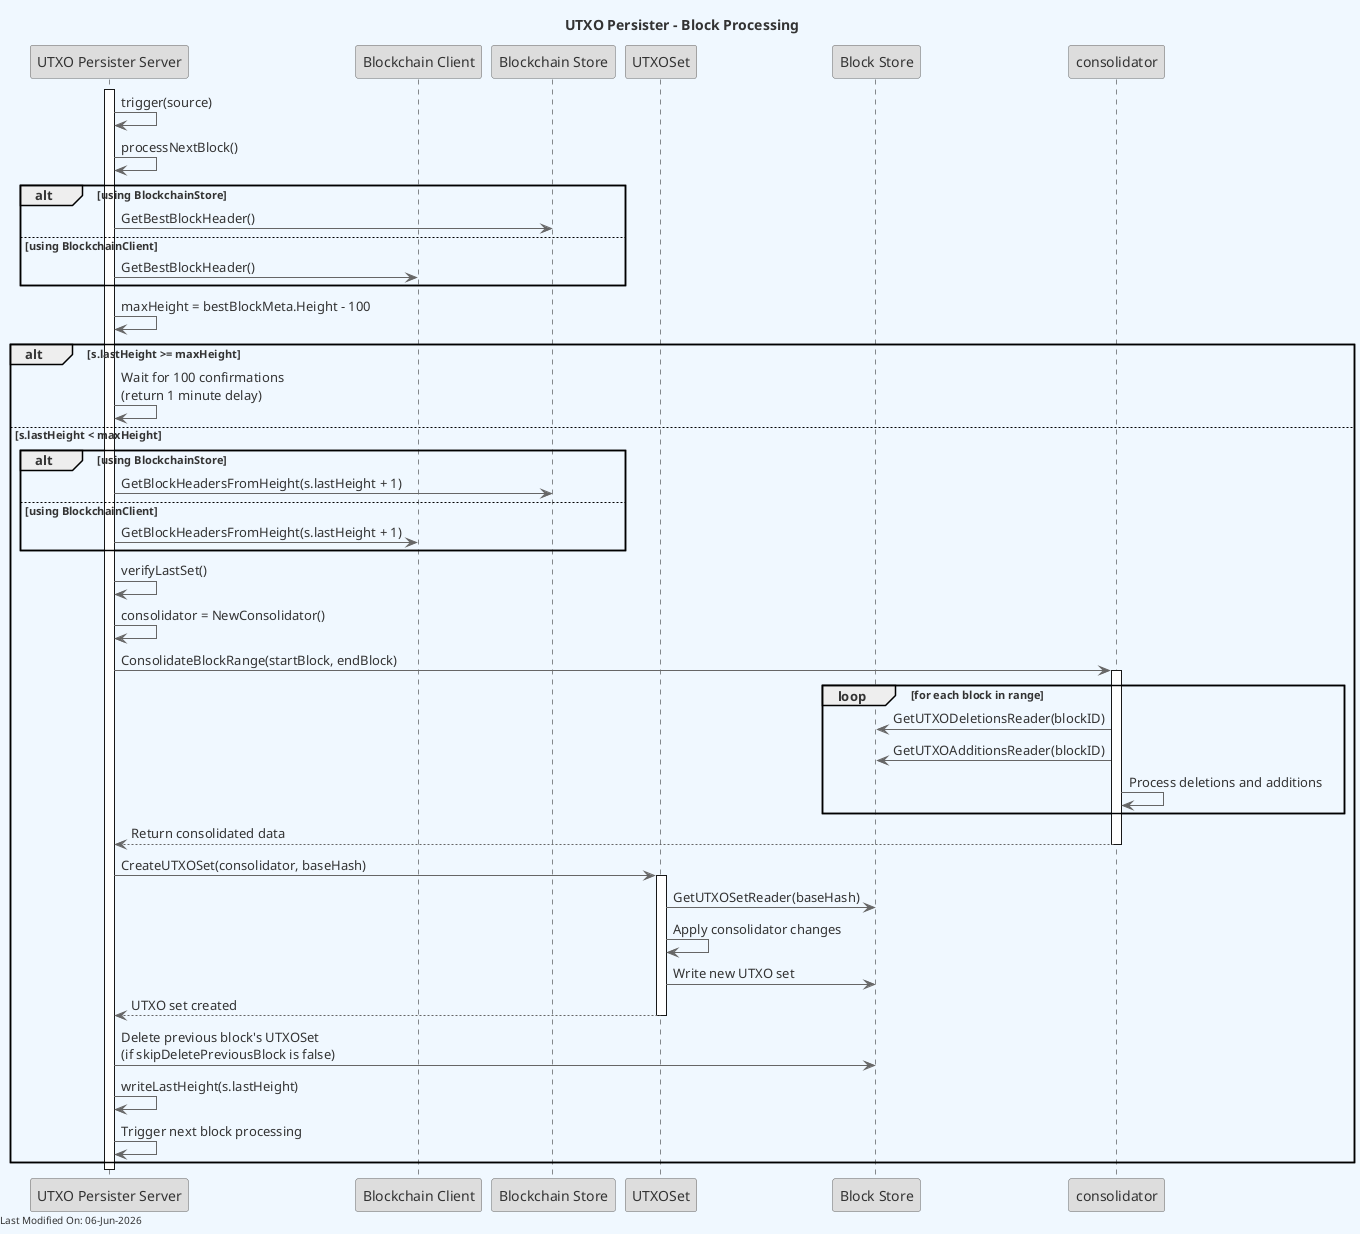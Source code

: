 @startuml
skinparam backgroundColor #F0F8FF
skinparam defaultFontColor #333333
skinparam arrowColor #666666

' Define borders for all elements
skinparam entity {
  BorderColor #666666
  BackgroundColor #DDDDDD
}

skinparam control {
  BorderColor #666666
  BackgroundColor #DDDDDD
}

skinparam participant {
  BorderColor #666666
  BackgroundColor #DDDDDD
}



title UTXO Persister - Block Processing

participant "UTXO Persister Server" as Server
participant "Blockchain Client" as BlockchainClient
participant "Blockchain Store" as BlockchainStore
participant "UTXOSet" as UTXOSet
participant "Block Store" as BlockStore

activate Server
Server -> Server : trigger(source)
Server -> Server : processNextBlock()

alt using BlockchainStore
    Server -> BlockchainStore : GetBestBlockHeader()
else using BlockchainClient
    Server -> BlockchainClient : GetBestBlockHeader()
end

Server -> Server : maxHeight = bestBlockMeta.Height - 100

alt s.lastHeight >= maxHeight
    Server -> Server : Wait for 100 confirmations\n(return 1 minute delay)
else s.lastHeight < maxHeight
    alt using BlockchainStore
        Server -> BlockchainStore : GetBlockHeadersFromHeight(s.lastHeight + 1)
    else using BlockchainClient
        Server -> BlockchainClient : GetBlockHeadersFromHeight(s.lastHeight + 1)
    end

    Server -> Server : verifyLastSet()
    Server -> Server : consolidator = NewConsolidator()
    Server -> consolidator : ConsolidateBlockRange(startBlock, endBlock)
    activate consolidator
    loop for each block in range
        consolidator -> BlockStore : GetUTXODeletionsReader(blockID)
        consolidator -> BlockStore : GetUTXOAdditionsReader(blockID)
        consolidator -> consolidator : Process deletions and additions
    end
    consolidator --> Server : Return consolidated data
    deactivate consolidator

    Server -> UTXOSet : CreateUTXOSet(consolidator, baseHash)
    activate UTXOSet
    UTXOSet -> BlockStore : GetUTXOSetReader(baseHash)
    UTXOSet -> UTXOSet : Apply consolidator changes
    UTXOSet -> BlockStore : Write new UTXO set
    UTXOSet --> Server : UTXO set created
    deactivate UTXOSet

    Server -> BlockStore : Delete previous block's UTXOSet\n(if skipDeletePreviousBlock is false)
    Server -> Server : writeLastHeight(s.lastHeight)
    Server -> Server : Trigger next block processing
end

deactivate Server

left footer Last Modified On: %date("dd-MMM-yyyy")

@enduml
